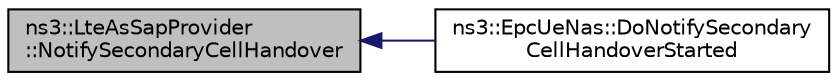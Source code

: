 digraph "ns3::LteAsSapProvider::NotifySecondaryCellHandover"
{
  edge [fontname="Helvetica",fontsize="10",labelfontname="Helvetica",labelfontsize="10"];
  node [fontname="Helvetica",fontsize="10",shape=record];
  rankdir="LR";
  Node1 [label="ns3::LteAsSapProvider\l::NotifySecondaryCellHandover",height=0.2,width=0.4,color="black", fillcolor="grey75", style="filled", fontcolor="black"];
  Node1 -> Node2 [dir="back",color="midnightblue",fontsize="10",style="solid"];
  Node2 [label="ns3::EpcUeNas::DoNotifySecondary\lCellHandoverStarted",height=0.2,width=0.4,color="black", fillcolor="white", style="filled",URL="$d3/d16/classns3_1_1EpcUeNas.html#a4f9482109ae787194f49261ef3de5d98"];
}
